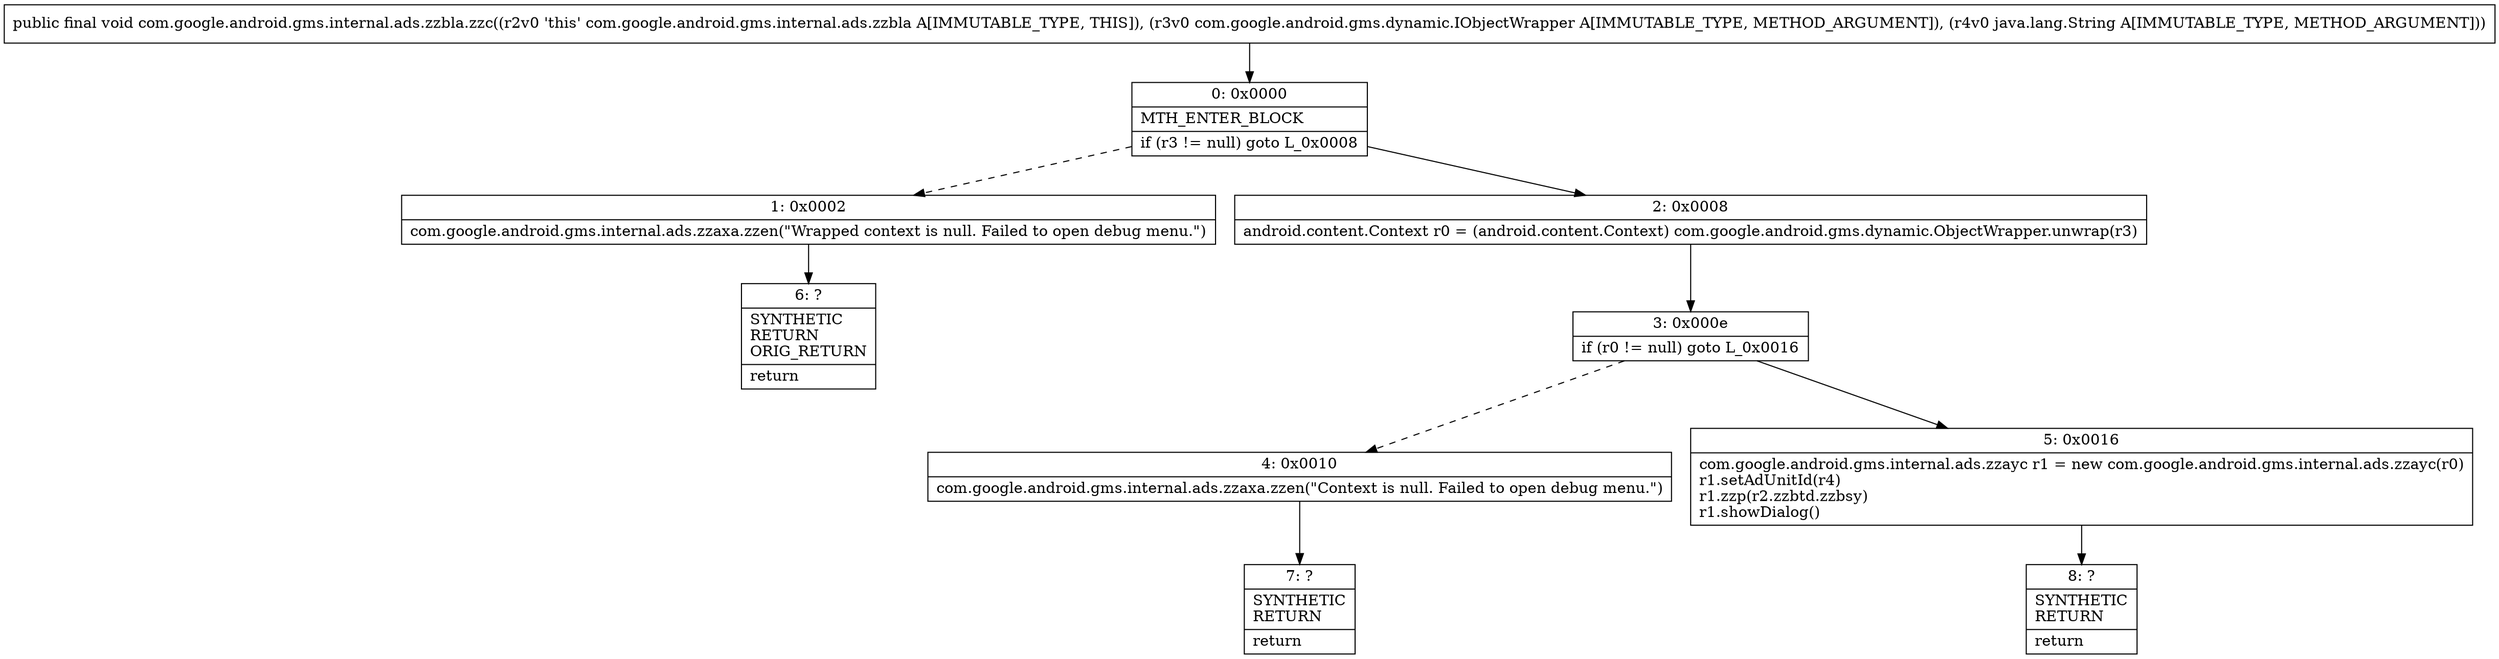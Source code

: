 digraph "CFG forcom.google.android.gms.internal.ads.zzbla.zzc(Lcom\/google\/android\/gms\/dynamic\/IObjectWrapper;Ljava\/lang\/String;)V" {
Node_0 [shape=record,label="{0\:\ 0x0000|MTH_ENTER_BLOCK\l|if (r3 != null) goto L_0x0008\l}"];
Node_1 [shape=record,label="{1\:\ 0x0002|com.google.android.gms.internal.ads.zzaxa.zzen(\"Wrapped context is null. Failed to open debug menu.\")\l}"];
Node_2 [shape=record,label="{2\:\ 0x0008|android.content.Context r0 = (android.content.Context) com.google.android.gms.dynamic.ObjectWrapper.unwrap(r3)\l}"];
Node_3 [shape=record,label="{3\:\ 0x000e|if (r0 != null) goto L_0x0016\l}"];
Node_4 [shape=record,label="{4\:\ 0x0010|com.google.android.gms.internal.ads.zzaxa.zzen(\"Context is null. Failed to open debug menu.\")\l}"];
Node_5 [shape=record,label="{5\:\ 0x0016|com.google.android.gms.internal.ads.zzayc r1 = new com.google.android.gms.internal.ads.zzayc(r0)\lr1.setAdUnitId(r4)\lr1.zzp(r2.zzbtd.zzbsy)\lr1.showDialog()\l}"];
Node_6 [shape=record,label="{6\:\ ?|SYNTHETIC\lRETURN\lORIG_RETURN\l|return\l}"];
Node_7 [shape=record,label="{7\:\ ?|SYNTHETIC\lRETURN\l|return\l}"];
Node_8 [shape=record,label="{8\:\ ?|SYNTHETIC\lRETURN\l|return\l}"];
MethodNode[shape=record,label="{public final void com.google.android.gms.internal.ads.zzbla.zzc((r2v0 'this' com.google.android.gms.internal.ads.zzbla A[IMMUTABLE_TYPE, THIS]), (r3v0 com.google.android.gms.dynamic.IObjectWrapper A[IMMUTABLE_TYPE, METHOD_ARGUMENT]), (r4v0 java.lang.String A[IMMUTABLE_TYPE, METHOD_ARGUMENT])) }"];
MethodNode -> Node_0;
Node_0 -> Node_1[style=dashed];
Node_0 -> Node_2;
Node_1 -> Node_6;
Node_2 -> Node_3;
Node_3 -> Node_4[style=dashed];
Node_3 -> Node_5;
Node_4 -> Node_7;
Node_5 -> Node_8;
}

